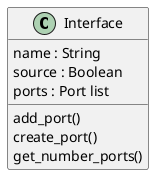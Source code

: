 @startuml
  class Interface {
    name : String
    source : Boolean
    ports : Port list
    add_port()
    create_port()
    get_number_ports()
  }
@enduml
